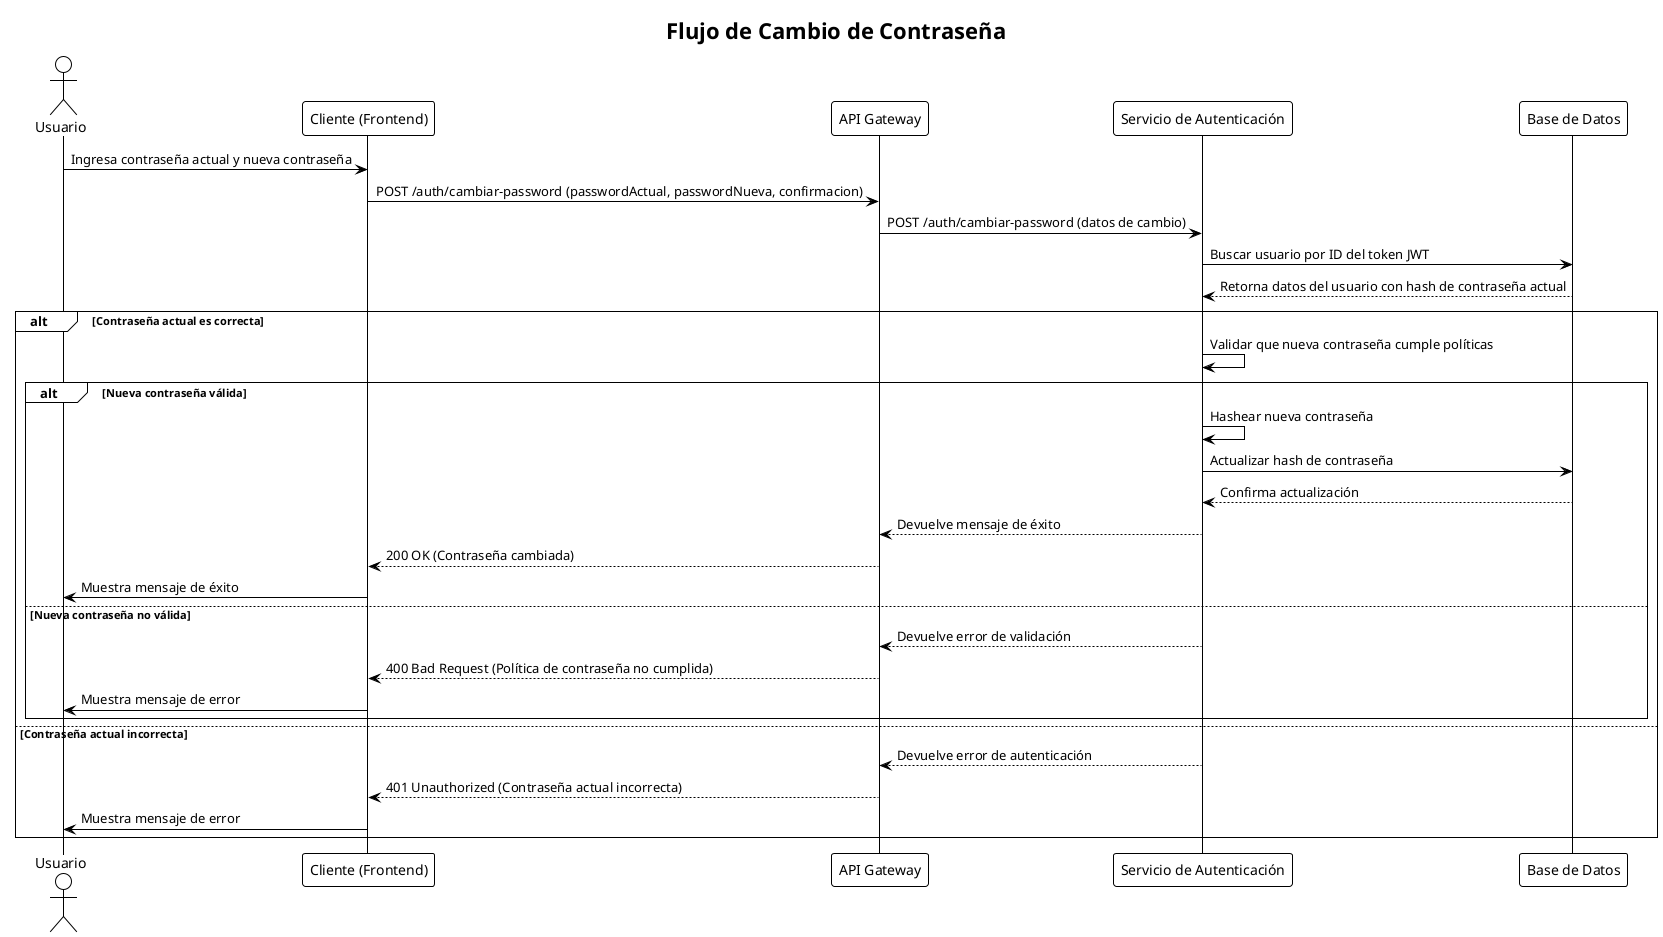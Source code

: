 @startuml sequence_cambiar_password
!theme plain

title "Flujo de Cambio de Contraseña"

actor Usuario
participant "Cliente (Frontend)" as Cliente
participant "API Gateway" as Gateway
participant "Servicio de Autenticación" as AuthServer
participant "Base de Datos" as DB

Usuario -> Cliente: Ingresa contraseña actual y nueva contraseña
Cliente -> Gateway: POST /auth/cambiar-password (passwordActual, passwordNueva, confirmacion)
Gateway -> AuthServer: POST /auth/cambiar-password (datos de cambio)

AuthServer -> DB: Buscar usuario por ID del token JWT
DB --> AuthServer: Retorna datos del usuario con hash de contraseña actual

alt Contraseña actual es correcta
    AuthServer -> AuthServer: Validar que nueva contraseña cumple políticas
    alt Nueva contraseña válida
        AuthServer -> AuthServer: Hashear nueva contraseña
        AuthServer -> DB: Actualizar hash de contraseña
        DB --> AuthServer: Confirma actualización
        AuthServer --> Gateway: Devuelve mensaje de éxito
        Gateway --> Cliente: 200 OK (Contraseña cambiada)
        Cliente -> Usuario: Muestra mensaje de éxito
    else Nueva contraseña no válida
        AuthServer --> Gateway: Devuelve error de validación
        Gateway --> Cliente: 400 Bad Request (Política de contraseña no cumplida)
        Cliente -> Usuario: Muestra mensaje de error
    end
else Contraseña actual incorrecta
    AuthServer --> Gateway: Devuelve error de autenticación
    Gateway --> Cliente: 401 Unauthorized (Contraseña actual incorrecta)
    Cliente -> Usuario: Muestra mensaje de error
end

@enduml
